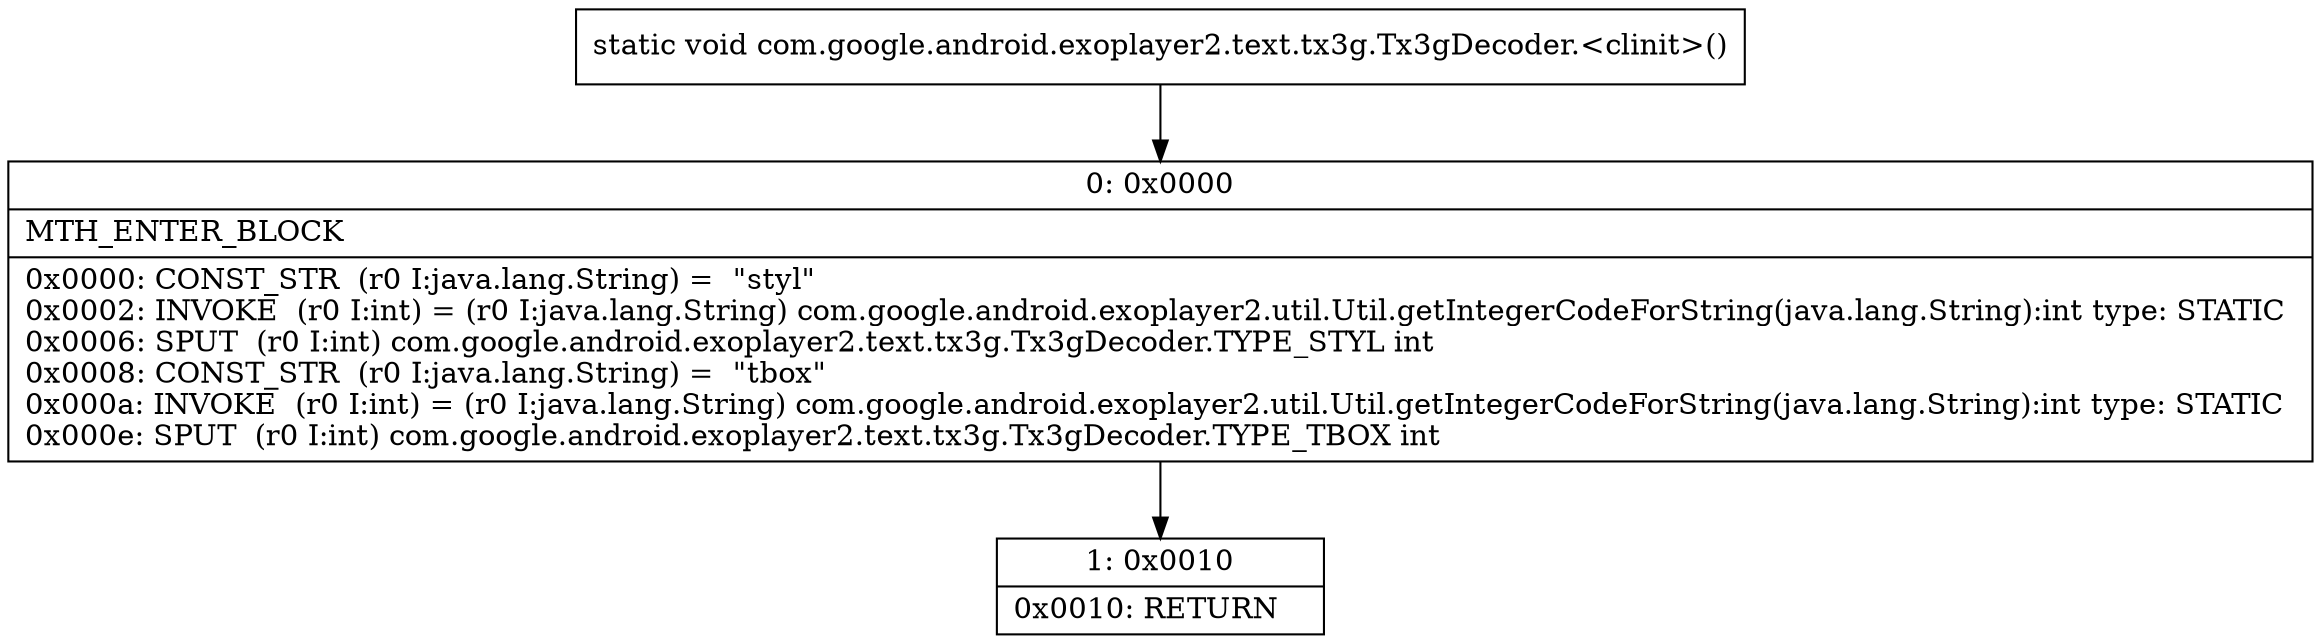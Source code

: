 digraph "CFG forcom.google.android.exoplayer2.text.tx3g.Tx3gDecoder.\<clinit\>()V" {
Node_0 [shape=record,label="{0\:\ 0x0000|MTH_ENTER_BLOCK\l|0x0000: CONST_STR  (r0 I:java.lang.String) =  \"styl\" \l0x0002: INVOKE  (r0 I:int) = (r0 I:java.lang.String) com.google.android.exoplayer2.util.Util.getIntegerCodeForString(java.lang.String):int type: STATIC \l0x0006: SPUT  (r0 I:int) com.google.android.exoplayer2.text.tx3g.Tx3gDecoder.TYPE_STYL int \l0x0008: CONST_STR  (r0 I:java.lang.String) =  \"tbox\" \l0x000a: INVOKE  (r0 I:int) = (r0 I:java.lang.String) com.google.android.exoplayer2.util.Util.getIntegerCodeForString(java.lang.String):int type: STATIC \l0x000e: SPUT  (r0 I:int) com.google.android.exoplayer2.text.tx3g.Tx3gDecoder.TYPE_TBOX int \l}"];
Node_1 [shape=record,label="{1\:\ 0x0010|0x0010: RETURN   \l}"];
MethodNode[shape=record,label="{static void com.google.android.exoplayer2.text.tx3g.Tx3gDecoder.\<clinit\>() }"];
MethodNode -> Node_0;
Node_0 -> Node_1;
}

